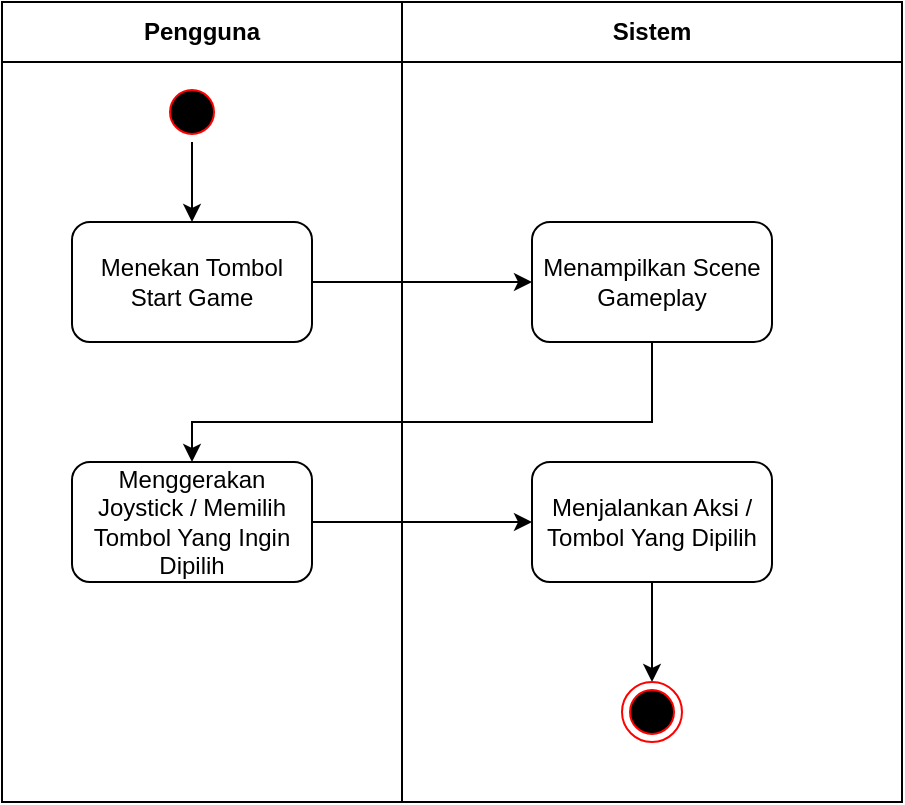 <mxfile version="24.2.3" type="device">
  <diagram name="Halaman-1" id="AOndqH0SW7Roz-42Ylwh">
    <mxGraphModel dx="733" dy="362" grid="1" gridSize="10" guides="1" tooltips="1" connect="1" arrows="1" fold="1" page="1" pageScale="1" pageWidth="827" pageHeight="1169" math="0" shadow="0">
      <root>
        <mxCell id="0" />
        <mxCell id="1" parent="0" />
        <mxCell id="6zPgrm4AGDM5buIm8YUo-1" value="Pengguna" style="swimlane;whiteSpace=wrap;html=1;startSize=30;" parent="1" vertex="1">
          <mxGeometry x="30" y="20" width="200" height="400" as="geometry" />
        </mxCell>
        <mxCell id="6zPgrm4AGDM5buIm8YUo-2" style="edgeStyle=orthogonalEdgeStyle;rounded=0;orthogonalLoop=1;jettySize=auto;html=1;entryX=0.5;entryY=0;entryDx=0;entryDy=0;" parent="6zPgrm4AGDM5buIm8YUo-1" source="6zPgrm4AGDM5buIm8YUo-3" target="015KkxPmyVoNFCjr6EXJ-2" edge="1">
          <mxGeometry relative="1" as="geometry">
            <mxPoint x="95" y="110" as="targetPoint" />
          </mxGeometry>
        </mxCell>
        <mxCell id="6zPgrm4AGDM5buIm8YUo-3" value="" style="ellipse;html=1;shape=startState;fillColor=#000000;strokeColor=#ff0000;" parent="6zPgrm4AGDM5buIm8YUo-1" vertex="1">
          <mxGeometry x="80" y="40" width="30" height="30" as="geometry" />
        </mxCell>
        <mxCell id="015KkxPmyVoNFCjr6EXJ-2" value="Menekan Tombol Start Game" style="whiteSpace=wrap;html=1;rounded=1;" parent="6zPgrm4AGDM5buIm8YUo-1" vertex="1">
          <mxGeometry x="35" y="110" width="120" height="60" as="geometry" />
        </mxCell>
        <mxCell id="5e39fvMcxzuDOB-gWboW-4" value="Menggerakan Joystick / Memilih Tombol Yang Ingin Dipilih" style="whiteSpace=wrap;html=1;rounded=1;" vertex="1" parent="6zPgrm4AGDM5buIm8YUo-1">
          <mxGeometry x="35" y="230" width="120" height="60" as="geometry" />
        </mxCell>
        <mxCell id="6zPgrm4AGDM5buIm8YUo-6" value="Sistem" style="swimlane;whiteSpace=wrap;html=1;startSize=30;" parent="1" vertex="1">
          <mxGeometry x="230" y="20" width="250" height="400" as="geometry" />
        </mxCell>
        <mxCell id="5e39fvMcxzuDOB-gWboW-2" value="Menampilkan Scene Gameplay" style="whiteSpace=wrap;html=1;rounded=1;" vertex="1" parent="6zPgrm4AGDM5buIm8YUo-6">
          <mxGeometry x="65" y="110" width="120" height="60" as="geometry" />
        </mxCell>
        <mxCell id="5e39fvMcxzuDOB-gWboW-11" style="edgeStyle=orthogonalEdgeStyle;rounded=0;orthogonalLoop=1;jettySize=auto;html=1;entryX=0.5;entryY=0;entryDx=0;entryDy=0;" edge="1" parent="6zPgrm4AGDM5buIm8YUo-6" source="5e39fvMcxzuDOB-gWboW-8" target="5e39fvMcxzuDOB-gWboW-10">
          <mxGeometry relative="1" as="geometry" />
        </mxCell>
        <mxCell id="5e39fvMcxzuDOB-gWboW-8" value="Menjalankan Aksi / Tombol Yang Dipilih" style="whiteSpace=wrap;html=1;rounded=1;" vertex="1" parent="6zPgrm4AGDM5buIm8YUo-6">
          <mxGeometry x="65" y="230" width="120" height="60" as="geometry" />
        </mxCell>
        <mxCell id="5e39fvMcxzuDOB-gWboW-10" value="" style="ellipse;html=1;shape=endState;fillColor=#000000;strokeColor=#ff0000;" vertex="1" parent="6zPgrm4AGDM5buIm8YUo-6">
          <mxGeometry x="110" y="340" width="30" height="30" as="geometry" />
        </mxCell>
        <mxCell id="015KkxPmyVoNFCjr6EXJ-26" value="" style="edgeStyle=orthogonalEdgeStyle;rounded=0;orthogonalLoop=1;jettySize=auto;html=1;exitX=1;exitY=0.5;exitDx=0;exitDy=0;entryX=0;entryY=0.5;entryDx=0;entryDy=0;" parent="1" source="015KkxPmyVoNFCjr6EXJ-2" target="5e39fvMcxzuDOB-gWboW-2" edge="1">
          <mxGeometry relative="1" as="geometry">
            <mxPoint x="175" y="182.279" as="sourcePoint" />
            <mxPoint x="300" y="160" as="targetPoint" />
          </mxGeometry>
        </mxCell>
        <mxCell id="5e39fvMcxzuDOB-gWboW-5" style="edgeStyle=orthogonalEdgeStyle;rounded=0;orthogonalLoop=1;jettySize=auto;html=1;entryX=0.5;entryY=0;entryDx=0;entryDy=0;exitX=0.5;exitY=1;exitDx=0;exitDy=0;" edge="1" parent="1" source="5e39fvMcxzuDOB-gWboW-2" target="5e39fvMcxzuDOB-gWboW-4">
          <mxGeometry relative="1" as="geometry">
            <Array as="points">
              <mxPoint x="355" y="230" />
              <mxPoint x="125" y="230" />
            </Array>
          </mxGeometry>
        </mxCell>
        <mxCell id="5e39fvMcxzuDOB-gWboW-9" style="edgeStyle=orthogonalEdgeStyle;rounded=0;orthogonalLoop=1;jettySize=auto;html=1;entryX=0;entryY=0.5;entryDx=0;entryDy=0;" edge="1" parent="1" source="5e39fvMcxzuDOB-gWboW-4" target="5e39fvMcxzuDOB-gWboW-8">
          <mxGeometry relative="1" as="geometry" />
        </mxCell>
      </root>
    </mxGraphModel>
  </diagram>
</mxfile>
